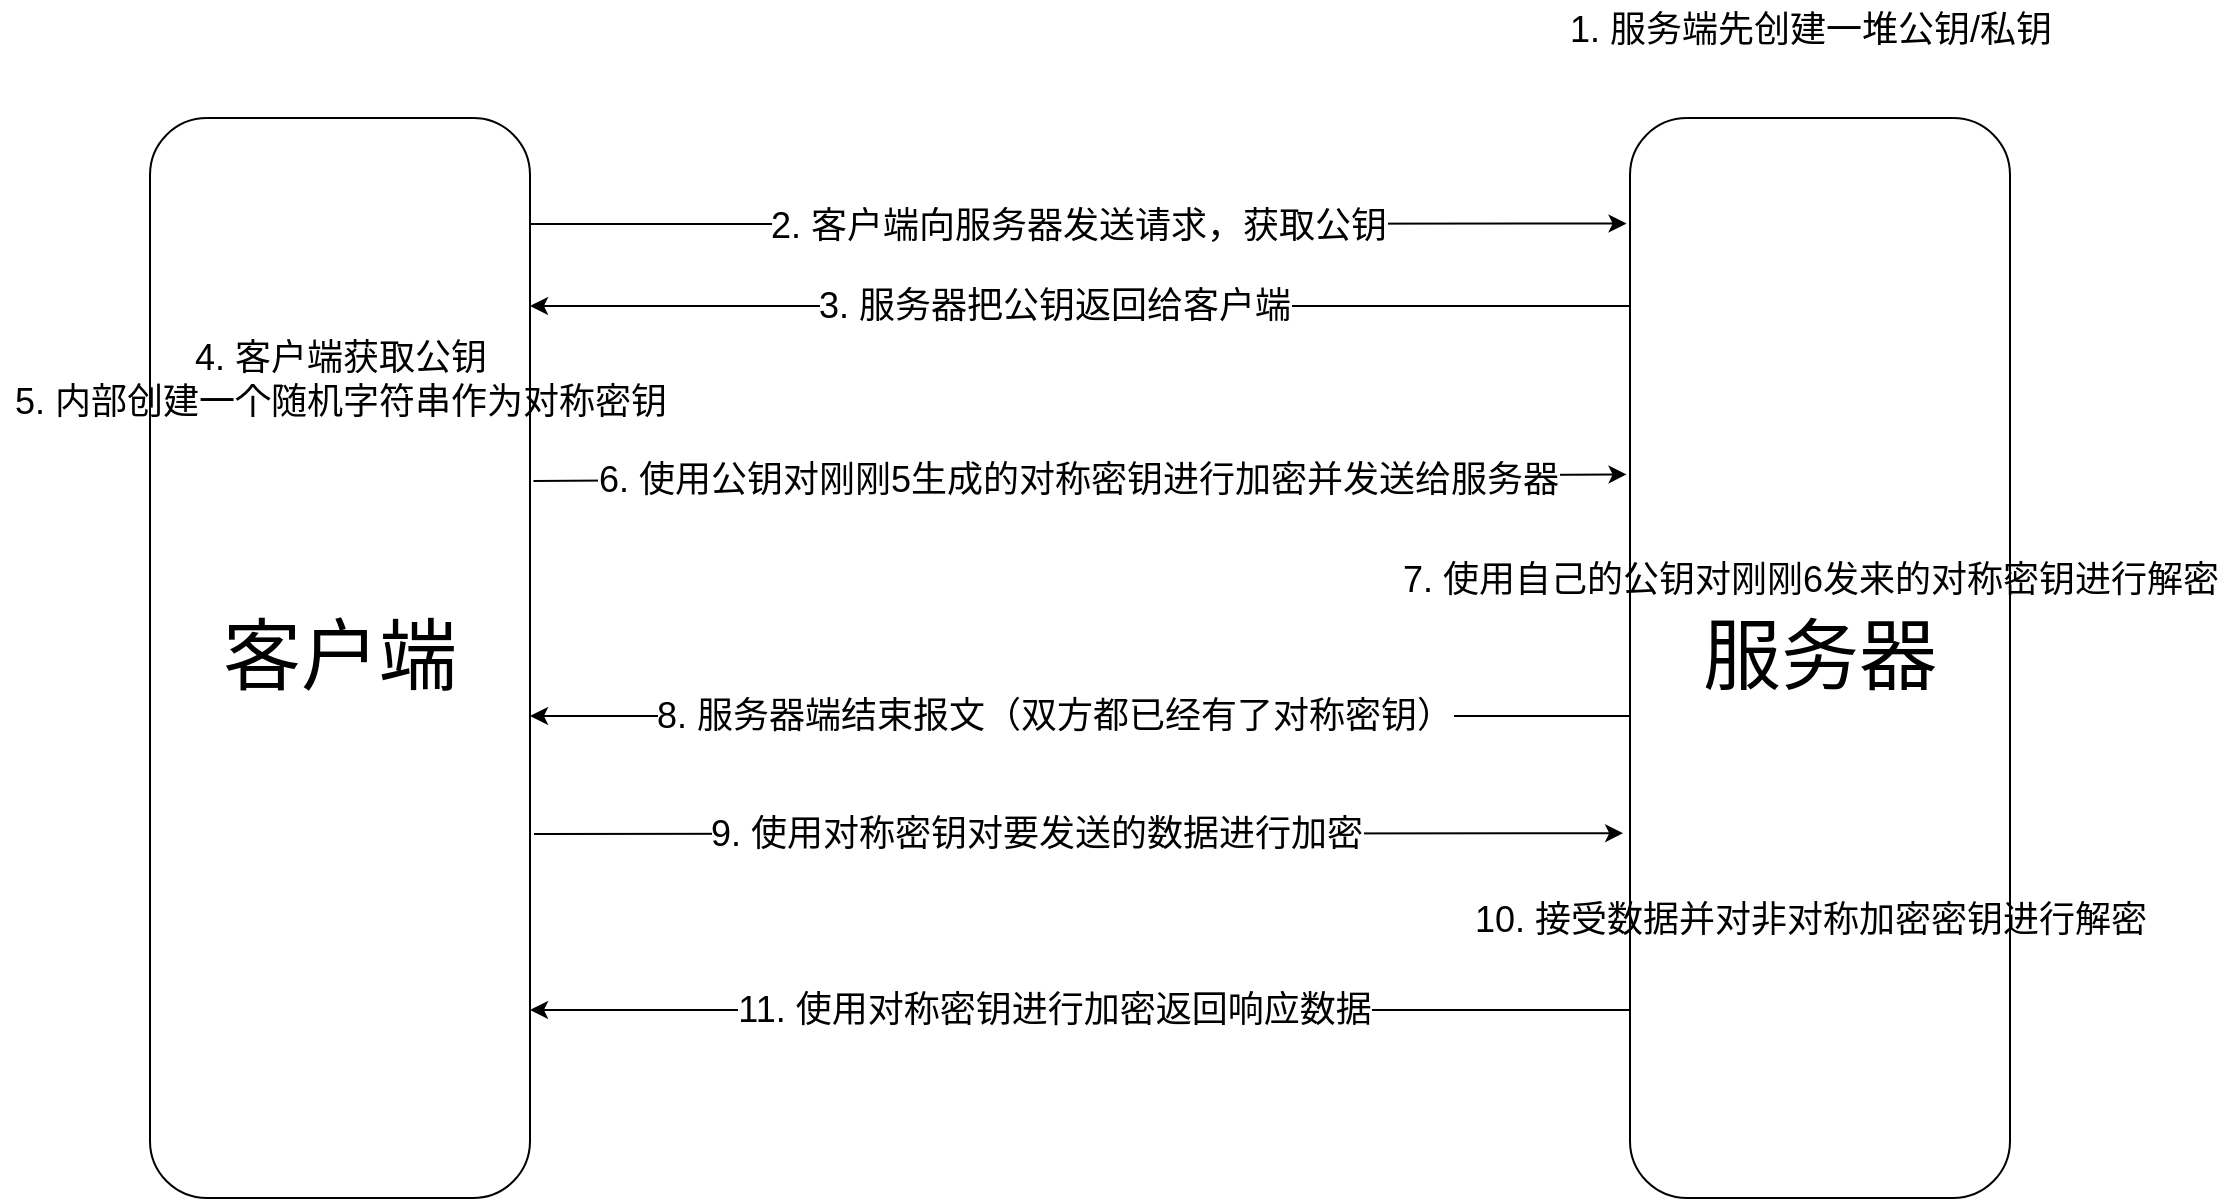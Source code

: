 <mxfile>
    <diagram id="N1Nd7Jkd_t95fb56rM6U" name="第 1 页">
        <mxGraphModel dx="760" dy="1073" grid="1" gridSize="10" guides="1" tooltips="1" connect="1" arrows="1" fold="1" page="1" pageScale="1" pageWidth="1169" pageHeight="827" math="0" shadow="0">
            <root>
                <mxCell id="0"/>
                <mxCell id="1" parent="0"/>
                <mxCell id="4" value="&lt;font style=&quot;font-size: 39px&quot;&gt;客户端&lt;/font&gt;" style="rounded=1;whiteSpace=wrap;html=1;" vertex="1" parent="1">
                    <mxGeometry x="110" y="144" width="190" height="540" as="geometry"/>
                </mxCell>
                <mxCell id="5" value="&lt;font style=&quot;font-size: 39px&quot;&gt;服务器&lt;/font&gt;" style="rounded=1;whiteSpace=wrap;html=1;" vertex="1" parent="1">
                    <mxGeometry x="850" y="144" width="190" height="540" as="geometry"/>
                </mxCell>
                <mxCell id="6" value="1. 服务端先创建一堆公钥/私钥" style="text;html=1;align=center;verticalAlign=middle;resizable=0;points=[];autosize=1;strokeColor=none;fontSize=18;" vertex="1" parent="1">
                    <mxGeometry x="810" y="85" width="260" height="30" as="geometry"/>
                </mxCell>
                <mxCell id="8" value="" style="endArrow=classic;html=1;fontSize=18;entryX=-0.009;entryY=0.144;entryDx=0;entryDy=0;entryPerimeter=0;" edge="1" parent="1">
                    <mxGeometry width="50" height="50" relative="1" as="geometry">
                        <mxPoint x="300" y="197" as="sourcePoint"/>
                        <mxPoint x="848.29" y="196.76" as="targetPoint"/>
                    </mxGeometry>
                </mxCell>
                <mxCell id="9" value="2. 客户端向服务器发送请求，获取公钥" style="edgeLabel;html=1;align=center;verticalAlign=middle;resizable=0;points=[];fontSize=18;" vertex="1" connectable="0" parent="8">
                    <mxGeometry x="-0.003" y="-4" relative="1" as="geometry">
                        <mxPoint y="-3" as="offset"/>
                    </mxGeometry>
                </mxCell>
                <mxCell id="10" value="" style="endArrow=classic;html=1;fontSize=18;exitX=0;exitY=0.25;exitDx=0;exitDy=0;" edge="1" parent="1">
                    <mxGeometry width="50" height="50" relative="1" as="geometry">
                        <mxPoint x="850" y="238" as="sourcePoint"/>
                        <mxPoint x="300" y="238" as="targetPoint"/>
                    </mxGeometry>
                </mxCell>
                <mxCell id="13" value="3. 服务器把公钥返回给客户端" style="edgeLabel;html=1;align=center;verticalAlign=middle;resizable=0;points=[];fontSize=18;" vertex="1" connectable="0" parent="10">
                    <mxGeometry x="0.188" relative="1" as="geometry">
                        <mxPoint x="38" as="offset"/>
                    </mxGeometry>
                </mxCell>
                <mxCell id="15" value="4. 客户端获取公钥&lt;br&gt;5. 内部创建一个随机字符串作为对称密钥" style="text;html=1;align=center;verticalAlign=middle;resizable=0;points=[];autosize=1;strokeColor=none;fontSize=18;" vertex="1" parent="1">
                    <mxGeometry x="35" y="250" width="340" height="50" as="geometry"/>
                </mxCell>
                <mxCell id="16" value="" style="endArrow=classic;html=1;fontSize=18;exitX=1.009;exitY=0.336;exitDx=0;exitDy=0;exitPerimeter=0;entryX=-0.009;entryY=0.33;entryDx=0;entryDy=0;entryPerimeter=0;" edge="1" parent="1" source="4" target="5">
                    <mxGeometry width="50" height="50" relative="1" as="geometry">
                        <mxPoint x="300" y="340.0" as="sourcePoint"/>
                        <mxPoint x="848" y="325" as="targetPoint"/>
                    </mxGeometry>
                </mxCell>
                <mxCell id="17" value="6. 使用公钥对刚刚5生成的对称密钥进行加密并发送给服务器" style="edgeLabel;html=1;align=center;verticalAlign=middle;resizable=0;points=[];fontSize=18;" vertex="1" connectable="0" parent="16">
                    <mxGeometry x="-0.003" y="-4" relative="1" as="geometry">
                        <mxPoint y="-3" as="offset"/>
                    </mxGeometry>
                </mxCell>
                <mxCell id="18" value="7. 使用自己的公钥对刚刚6发来的对称密钥进行解密" style="text;html=1;align=center;verticalAlign=middle;resizable=0;points=[];autosize=1;strokeColor=none;fontSize=18;" vertex="1" parent="1">
                    <mxGeometry x="730" y="360" width="420" height="30" as="geometry"/>
                </mxCell>
                <mxCell id="19" value="" style="endArrow=classic;html=1;fontSize=18;exitX=0;exitY=0.25;exitDx=0;exitDy=0;" edge="1" parent="1">
                    <mxGeometry width="50" height="50" relative="1" as="geometry">
                        <mxPoint x="850" y="443" as="sourcePoint"/>
                        <mxPoint x="300" y="443" as="targetPoint"/>
                    </mxGeometry>
                </mxCell>
                <mxCell id="20" value="8. 服务器端结束报文（双方都已经有了对称密钥）" style="edgeLabel;html=1;align=center;verticalAlign=middle;resizable=0;points=[];fontSize=18;" vertex="1" connectable="0" parent="19">
                    <mxGeometry x="0.188" relative="1" as="geometry">
                        <mxPoint x="38" as="offset"/>
                    </mxGeometry>
                </mxCell>
                <mxCell id="22" value="" style="endArrow=classic;html=1;fontSize=18;entryX=-0.018;entryY=0.79;entryDx=0;entryDy=0;entryPerimeter=0;" edge="1" parent="1">
                    <mxGeometry width="50" height="50" relative="1" as="geometry">
                        <mxPoint x="302" y="502" as="sourcePoint"/>
                        <mxPoint x="846.58" y="501.6" as="targetPoint"/>
                    </mxGeometry>
                </mxCell>
                <mxCell id="23" value="9. 使用对称密钥对要发送的数据进行加密" style="edgeLabel;html=1;align=center;verticalAlign=middle;resizable=0;points=[];fontSize=18;" vertex="1" connectable="0" parent="22">
                    <mxGeometry x="0.188" relative="1" as="geometry">
                        <mxPoint x="-73" as="offset"/>
                    </mxGeometry>
                </mxCell>
                <mxCell id="24" value="" style="endArrow=classic;html=1;fontSize=18;" edge="1" parent="1">
                    <mxGeometry width="50" height="50" relative="1" as="geometry">
                        <mxPoint x="850" y="590" as="sourcePoint"/>
                        <mxPoint x="300" y="590" as="targetPoint"/>
                    </mxGeometry>
                </mxCell>
                <mxCell id="25" value="11. 使用对称密钥进行加密返回响应数据" style="edgeLabel;html=1;align=center;verticalAlign=middle;resizable=0;points=[];fontSize=18;" vertex="1" connectable="0" parent="24">
                    <mxGeometry x="0.188" relative="1" as="geometry">
                        <mxPoint x="38" as="offset"/>
                    </mxGeometry>
                </mxCell>
                <mxCell id="26" value="10. 接受数据并对非对称加密密钥进行解密" style="text;html=1;align=center;verticalAlign=middle;resizable=0;points=[];autosize=1;strokeColor=none;fontSize=18;" vertex="1" parent="1">
                    <mxGeometry x="765" y="530" width="350" height="30" as="geometry"/>
                </mxCell>
            </root>
        </mxGraphModel>
    </diagram>
</mxfile>